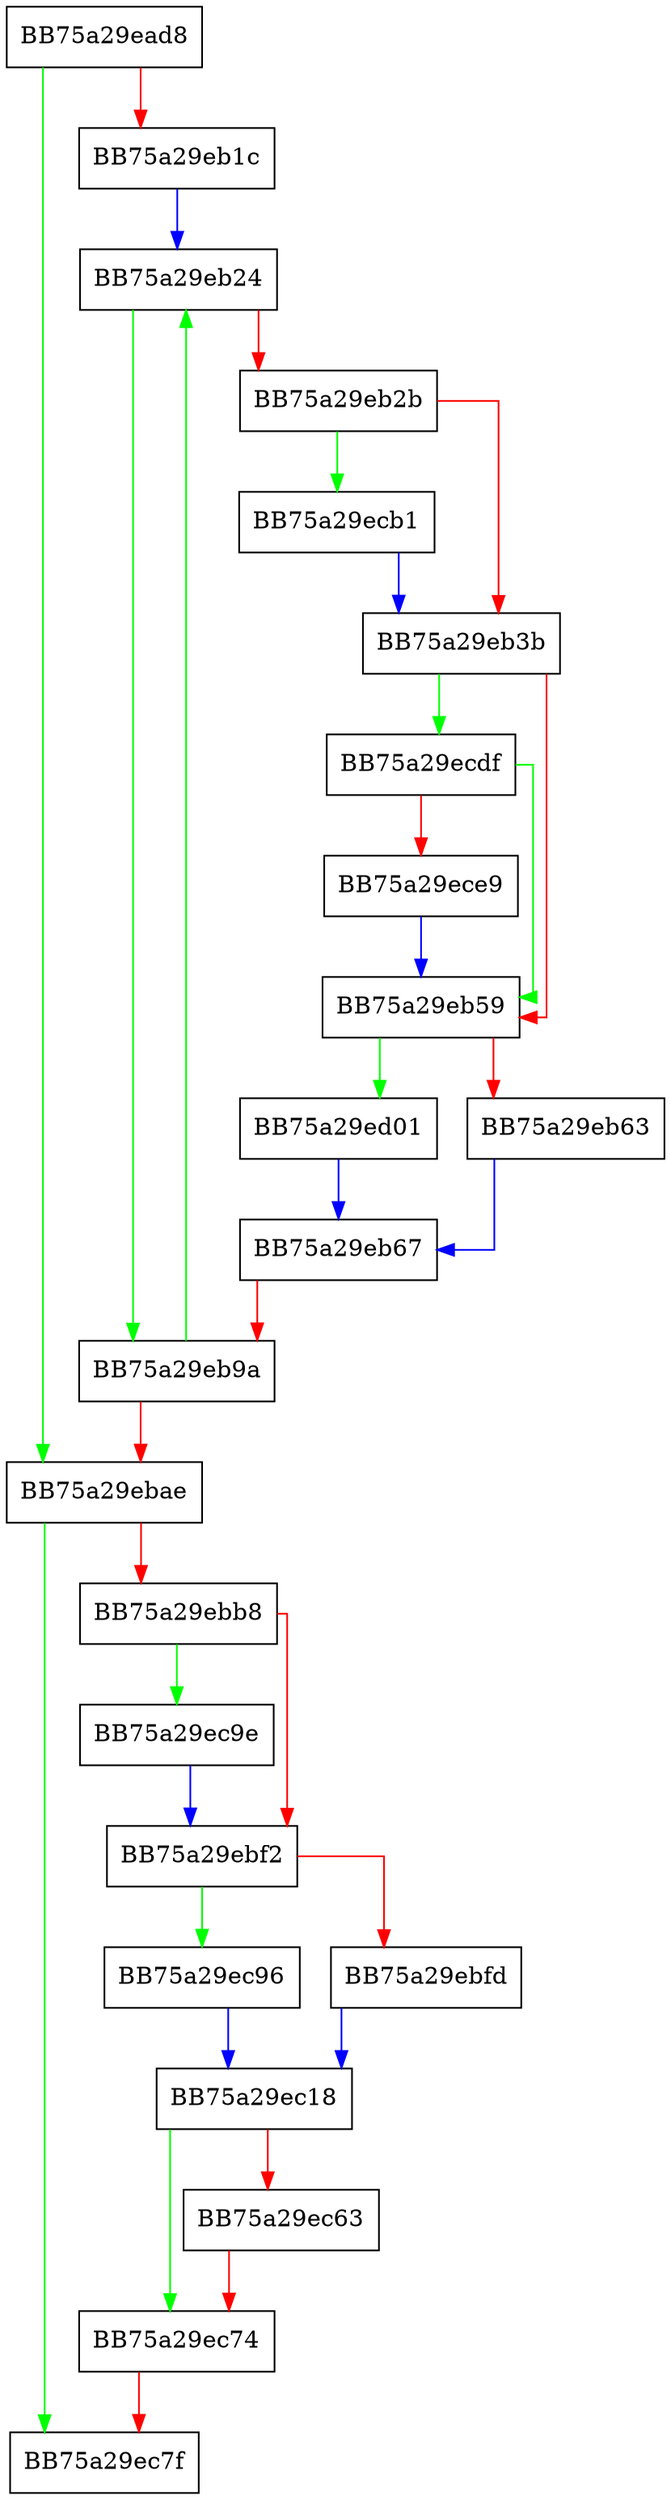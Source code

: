 digraph sqlite3CompleteInsertion {
  node [shape="box"];
  graph [splines=ortho];
  BB75a29ead8 -> BB75a29ebae [color="green"];
  BB75a29ead8 -> BB75a29eb1c [color="red"];
  BB75a29eb1c -> BB75a29eb24 [color="blue"];
  BB75a29eb24 -> BB75a29eb9a [color="green"];
  BB75a29eb24 -> BB75a29eb2b [color="red"];
  BB75a29eb2b -> BB75a29ecb1 [color="green"];
  BB75a29eb2b -> BB75a29eb3b [color="red"];
  BB75a29eb3b -> BB75a29ecdf [color="green"];
  BB75a29eb3b -> BB75a29eb59 [color="red"];
  BB75a29eb59 -> BB75a29ed01 [color="green"];
  BB75a29eb59 -> BB75a29eb63 [color="red"];
  BB75a29eb63 -> BB75a29eb67 [color="blue"];
  BB75a29eb67 -> BB75a29eb9a [color="red"];
  BB75a29eb9a -> BB75a29eb24 [color="green"];
  BB75a29eb9a -> BB75a29ebae [color="red"];
  BB75a29ebae -> BB75a29ec7f [color="green"];
  BB75a29ebae -> BB75a29ebb8 [color="red"];
  BB75a29ebb8 -> BB75a29ec9e [color="green"];
  BB75a29ebb8 -> BB75a29ebf2 [color="red"];
  BB75a29ebf2 -> BB75a29ec96 [color="green"];
  BB75a29ebf2 -> BB75a29ebfd [color="red"];
  BB75a29ebfd -> BB75a29ec18 [color="blue"];
  BB75a29ec18 -> BB75a29ec74 [color="green"];
  BB75a29ec18 -> BB75a29ec63 [color="red"];
  BB75a29ec63 -> BB75a29ec74 [color="red"];
  BB75a29ec74 -> BB75a29ec7f [color="red"];
  BB75a29ec96 -> BB75a29ec18 [color="blue"];
  BB75a29ec9e -> BB75a29ebf2 [color="blue"];
  BB75a29ecb1 -> BB75a29eb3b [color="blue"];
  BB75a29ecdf -> BB75a29eb59 [color="green"];
  BB75a29ecdf -> BB75a29ece9 [color="red"];
  BB75a29ece9 -> BB75a29eb59 [color="blue"];
  BB75a29ed01 -> BB75a29eb67 [color="blue"];
}
